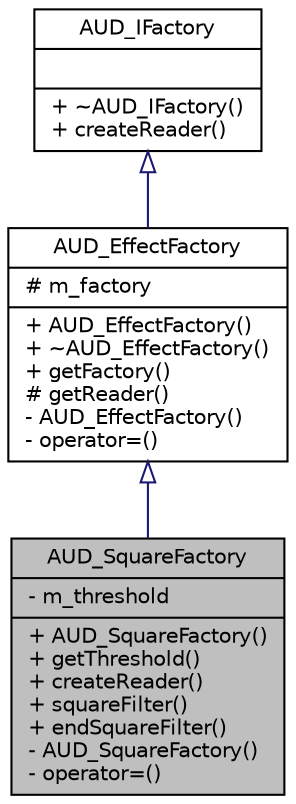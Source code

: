 digraph G
{
  edge [fontname="Helvetica",fontsize="10",labelfontname="Helvetica",labelfontsize="10"];
  node [fontname="Helvetica",fontsize="10",shape=record];
  Node1 [label="{AUD_SquareFactory\n|- m_threshold\l|+ AUD_SquareFactory()\l+ getThreshold()\l+ createReader()\l+ squareFilter()\l+ endSquareFilter()\l- AUD_SquareFactory()\l- operator=()\l}",height=0.2,width=0.4,color="black", fillcolor="grey75", style="filled" fontcolor="black"];
  Node2 -> Node1 [dir=back,color="midnightblue",fontsize="10",style="solid",arrowtail="empty",fontname="Helvetica"];
  Node2 [label="{AUD_EffectFactory\n|# m_factory\l|+ AUD_EffectFactory()\l+ ~AUD_EffectFactory()\l+ getFactory()\l# getReader()\l- AUD_EffectFactory()\l- operator=()\l}",height=0.2,width=0.4,color="black", fillcolor="white", style="filled",URL="$db/d5e/classAUD__EffectFactory.html"];
  Node3 -> Node2 [dir=back,color="midnightblue",fontsize="10",style="solid",arrowtail="empty",fontname="Helvetica"];
  Node3 [label="{AUD_IFactory\n||+ ~AUD_IFactory()\l+ createReader()\l}",height=0.2,width=0.4,color="black", fillcolor="white", style="filled",URL="$db/d97/classAUD__IFactory.html"];
}
